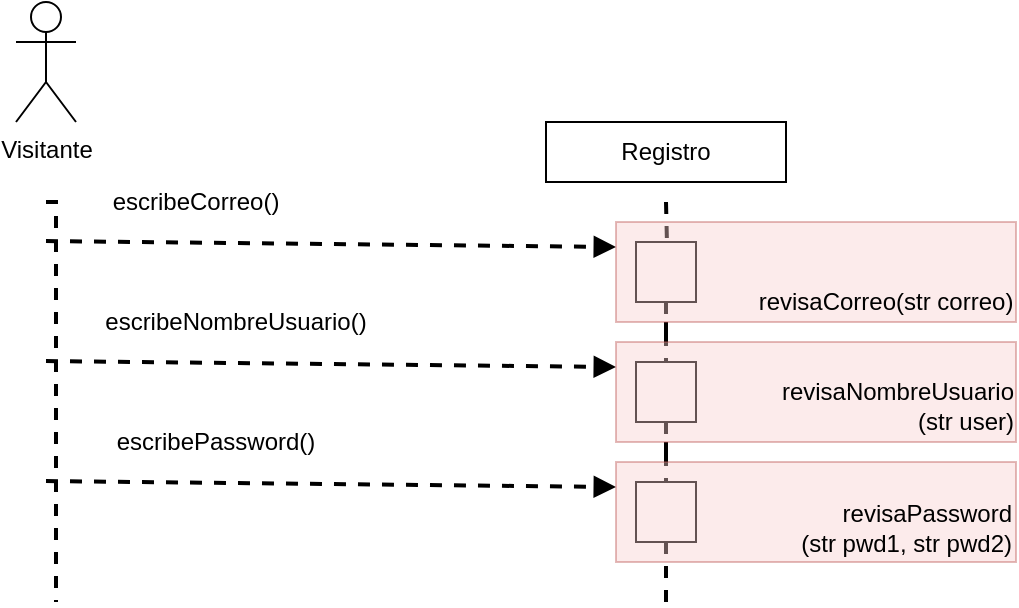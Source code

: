 <mxfile version="10.5.0" type="device"><diagram id="0qXYG6HUS9CDUv8w0mBi" name="Page-1"><mxGraphModel dx="840" dy="514" grid="1" gridSize="10" guides="1" tooltips="1" connect="1" arrows="1" fold="1" page="1" pageScale="1" pageWidth="850" pageHeight="1100" math="0" shadow="0"><root><mxCell id="0"/><mxCell id="1" parent="0"/><mxCell id="fCD4p0V5KDe8hpramOQn-1" style="edgeStyle=orthogonalEdgeStyle;rounded=0;orthogonalLoop=1;jettySize=auto;html=1;dashed=1;endArrow=none;endFill=0;jumpStyle=none;strokeWidth=2;" parent="1" edge="1"><mxGeometry relative="1" as="geometry"><mxPoint x="40" y="320" as="targetPoint"/><mxPoint x="35" y="120" as="sourcePoint"/><Array as="points"><mxPoint x="35" y="120"/></Array></mxGeometry></mxCell><mxCell id="BuVqD1PH-RtQcLrXU-da-1" value="Visitante" style="shape=umlActor;verticalLabelPosition=bottom;labelBackgroundColor=#ffffff;verticalAlign=top;html=1;outlineConnect=0;" parent="1" vertex="1"><mxGeometry x="20" y="20" width="30" height="60" as="geometry"/></mxCell><mxCell id="BuVqD1PH-RtQcLrXU-da-5" value="Registro" style="rounded=0;whiteSpace=wrap;html=1;" parent="1" vertex="1"><mxGeometry x="285" y="80" width="120" height="30" as="geometry"/></mxCell><mxCell id="fCD4p0V5KDe8hpramOQn-5" style="edgeStyle=orthogonalEdgeStyle;rounded=0;orthogonalLoop=1;jettySize=auto;html=1;dashed=1;endArrow=none;endFill=0;jumpStyle=none;strokeWidth=2;" parent="1" edge="1"><mxGeometry relative="1" as="geometry"><mxPoint x="345" y="320" as="targetPoint"/><mxPoint x="345" y="320" as="sourcePoint"/><Array as="points"><mxPoint x="345" y="320"/><mxPoint x="345" y="320"/></Array></mxGeometry></mxCell><mxCell id="BuVqD1PH-RtQcLrXU-da-4" value="" style="rounded=0;whiteSpace=wrap;html=1;" parent="1" vertex="1"><mxGeometry x="330" y="140" width="30" height="30" as="geometry"/></mxCell><mxCell id="fCD4p0V5KDe8hpramOQn-6" style="edgeStyle=orthogonalEdgeStyle;rounded=0;orthogonalLoop=1;jettySize=auto;html=1;dashed=1;endArrow=none;endFill=0;jumpStyle=none;strokeWidth=2;" parent="1" target="BuVqD1PH-RtQcLrXU-da-4" edge="1"><mxGeometry relative="1" as="geometry"><mxPoint x="345" y="390" as="targetPoint"/><mxPoint x="345" y="120" as="sourcePoint"/><Array as="points"/></mxGeometry></mxCell><mxCell id="fCD4p0V5KDe8hpramOQn-3" value="" style="rounded=0;whiteSpace=wrap;html=1;" parent="1" vertex="1"><mxGeometry x="330" y="260" width="30" height="30" as="geometry"/></mxCell><mxCell id="fCD4p0V5KDe8hpramOQn-7" style="edgeStyle=orthogonalEdgeStyle;rounded=0;orthogonalLoop=1;jettySize=auto;html=1;dashed=1;endArrow=none;endFill=0;jumpStyle=none;strokeWidth=2;" parent="1" source="fCD4p0V5KDe8hpramOQn-2" target="fCD4p0V5KDe8hpramOQn-3" edge="1"><mxGeometry relative="1" as="geometry"><mxPoint x="345" y="390" as="targetPoint"/><mxPoint x="345" y="140" as="sourcePoint"/><Array as="points"/></mxGeometry></mxCell><mxCell id="fCD4p0V5KDe8hpramOQn-8" style="edgeStyle=orthogonalEdgeStyle;rounded=0;orthogonalLoop=1;jettySize=auto;html=1;dashed=1;endArrow=none;endFill=0;jumpStyle=none;strokeWidth=2;" parent="1" source="fCD4p0V5KDe8hpramOQn-3" edge="1"><mxGeometry relative="1" as="geometry"><mxPoint x="345" y="320" as="targetPoint"/><mxPoint x="345" y="240" as="sourcePoint"/><Array as="points"/></mxGeometry></mxCell><mxCell id="fCD4p0V5KDe8hpramOQn-2" value="" style="rounded=0;whiteSpace=wrap;html=1;" parent="1" vertex="1"><mxGeometry x="330" y="200" width="30" height="30" as="geometry"/></mxCell><mxCell id="fCD4p0V5KDe8hpramOQn-9" style="edgeStyle=orthogonalEdgeStyle;rounded=0;orthogonalLoop=1;jettySize=auto;html=1;dashed=1;endArrow=none;endFill=0;jumpStyle=none;strokeWidth=2;" parent="1" source="BuVqD1PH-RtQcLrXU-da-4" target="fCD4p0V5KDe8hpramOQn-2" edge="1"><mxGeometry relative="1" as="geometry"><mxPoint x="345" y="240" as="targetPoint"/><mxPoint x="345" y="180" as="sourcePoint"/><Array as="points"/></mxGeometry></mxCell><mxCell id="fCD4p0V5KDe8hpramOQn-11" value="" style="endArrow=block;html=1;dashed=1;strokeWidth=2;endFill=1;entryX=0;entryY=0.25;entryDx=0;entryDy=0;" parent="1" target="fCD4p0V5KDe8hpramOQn-16" edge="1"><mxGeometry width="50" height="50" relative="1" as="geometry"><mxPoint x="35" y="139.5" as="sourcePoint"/><mxPoint x="150" y="140" as="targetPoint"/></mxGeometry></mxCell><mxCell id="fCD4p0V5KDe8hpramOQn-12" value="" style="endArrow=block;html=1;dashed=1;strokeWidth=2;endFill=1;entryX=0;entryY=0.25;entryDx=0;entryDy=0;" parent="1" target="fCD4p0V5KDe8hpramOQn-17" edge="1"><mxGeometry width="50" height="50" relative="1" as="geometry"><mxPoint x="35" y="199.5" as="sourcePoint"/><mxPoint x="250" y="215" as="targetPoint"/></mxGeometry></mxCell><mxCell id="fCD4p0V5KDe8hpramOQn-13" value="" style="endArrow=block;html=1;dashed=1;strokeWidth=2;endFill=1;entryX=0;entryY=0.25;entryDx=0;entryDy=0;" parent="1" target="fCD4p0V5KDe8hpramOQn-18" edge="1"><mxGeometry width="50" height="50" relative="1" as="geometry"><mxPoint x="35" y="259.5" as="sourcePoint"/><mxPoint x="150" y="260" as="targetPoint"/></mxGeometry></mxCell><mxCell id="fCD4p0V5KDe8hpramOQn-16" value="&lt;div style=&quot;text-align: right&quot;&gt;&lt;span&gt;&lt;br&gt;&lt;/span&gt;&lt;/div&gt;&lt;div style=&quot;text-align: right&quot;&gt;&lt;span&gt;&lt;br&gt;&lt;/span&gt;&lt;/div&gt;&lt;div style=&quot;text-align: right&quot;&gt;&lt;span&gt;&amp;nbsp; &amp;nbsp; &amp;nbsp; &amp;nbsp; &amp;nbsp; &amp;nbsp; &amp;nbsp; &amp;nbsp; &amp;nbsp; &amp;nbsp; &amp;nbsp;revisaCorreo(str correo)&lt;/span&gt;&lt;/div&gt;" style="rounded=0;whiteSpace=wrap;html=1;fillColor=#f8cecc;strokeColor=#b85450;gradientColor=none;glass=0;opacity=40;" parent="1" vertex="1"><mxGeometry x="320" y="130" width="200" height="50" as="geometry"/></mxCell><mxCell id="fCD4p0V5KDe8hpramOQn-17" value="&lt;br&gt;&lt;div style=&quot;text-align: right&quot;&gt;&lt;span&gt;&amp;nbsp; &amp;nbsp; &amp;nbsp; &amp;nbsp; &amp;nbsp; &amp;nbsp; &amp;nbsp; &amp;nbsp; &amp;nbsp; &amp;nbsp; &amp;nbsp; &amp;nbsp;revisaNombreUsuario (str user)&lt;/span&gt;&lt;/div&gt;" style="rounded=0;whiteSpace=wrap;html=1;fillColor=#f8cecc;strokeColor=#b85450;gradientColor=none;glass=0;opacity=40;" parent="1" vertex="1"><mxGeometry x="320" y="190" width="200" height="50" as="geometry"/></mxCell><mxCell id="fCD4p0V5KDe8hpramOQn-18" value="revisaPassword&lt;br&gt;(str pwd1, str pwd2)" style="rounded=0;whiteSpace=wrap;html=1;fillColor=#f8cecc;strokeColor=#b85450;gradientColor=none;glass=0;opacity=40;align=right;verticalAlign=bottom;" parent="1" vertex="1"><mxGeometry x="320" y="250" width="200" height="50" as="geometry"/></mxCell><mxCell id="fCD4p0V5KDe8hpramOQn-20" value="escribeCorreo()" style="text;html=1;strokeColor=none;fillColor=none;align=center;verticalAlign=middle;whiteSpace=wrap;rounded=0;glass=0;opacity=40;" parent="1" vertex="1"><mxGeometry x="90" y="110" width="40" height="20" as="geometry"/></mxCell><mxCell id="fCD4p0V5KDe8hpramOQn-21" value="escribeNombreUsuario()" style="text;html=1;strokeColor=none;fillColor=none;align=center;verticalAlign=middle;whiteSpace=wrap;rounded=0;glass=0;opacity=40;" parent="1" vertex="1"><mxGeometry x="110" y="170" width="40" height="20" as="geometry"/></mxCell><mxCell id="fCD4p0V5KDe8hpramOQn-22" value="escribePassword()&lt;br&gt;" style="text;html=1;strokeColor=none;fillColor=none;align=center;verticalAlign=middle;whiteSpace=wrap;rounded=0;glass=0;opacity=40;" parent="1" vertex="1"><mxGeometry x="100" y="230" width="40" height="20" as="geometry"/></mxCell></root></mxGraphModel></diagram></mxfile>